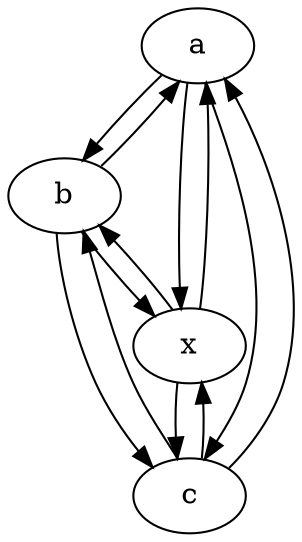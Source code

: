 digraph panels {
  "a"
  "b"
  "c"
  "x"
  "a" -> "b"
  "a" -> "c"
  "x" -> "c"
  "b" -> "c"
  "b" -> "x"
  "x" -> "a"
  "b" -> "a"
  "c" -> "b"
  "c" -> "x"
  "x" -> "b"
  "c" -> "a"
  "a" -> "x"
}
